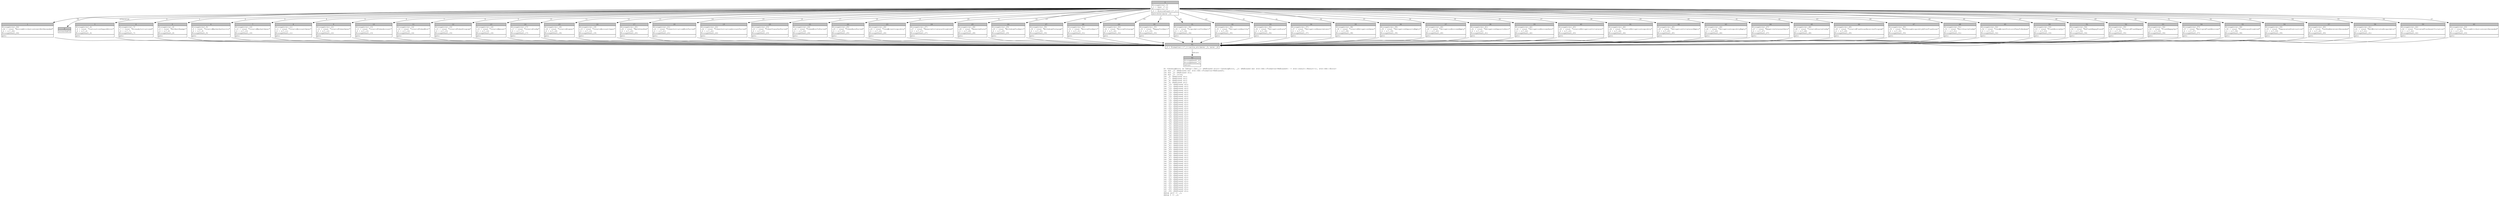 digraph Mir_0_573 {
    graph [fontname="Courier, monospace"];
    node [fontname="Courier, monospace"];
    edge [fontname="Courier, monospace"];
    label=<fn &lt;LendingError as Debug&gt;::fmt(_1: &amp;ReErased error::LendingError, _2: &amp;ReErased mut std::fmt::Formatter&lt;ReErased&gt;) -&gt; std::result::Result&lt;(), std::fmt::Error&gt;<br align="left"/>let mut _3: &amp;ReErased mut std::fmt::Formatter&lt;ReErased&gt;;<br align="left"/>let mut _4: &amp;ReErased str;<br align="left"/>let mut _5: isize;<br align="left"/>let _6: &amp;ReErased str;<br align="left"/>let _7: &amp;ReErased str;<br align="left"/>let _8: &amp;ReErased str;<br align="left"/>let _9: &amp;ReErased str;<br align="left"/>let _10: &amp;ReErased str;<br align="left"/>let _11: &amp;ReErased str;<br align="left"/>let _12: &amp;ReErased str;<br align="left"/>let _13: &amp;ReErased str;<br align="left"/>let _14: &amp;ReErased str;<br align="left"/>let _15: &amp;ReErased str;<br align="left"/>let _16: &amp;ReErased str;<br align="left"/>let _17: &amp;ReErased str;<br align="left"/>let _18: &amp;ReErased str;<br align="left"/>let _19: &amp;ReErased str;<br align="left"/>let _20: &amp;ReErased str;<br align="left"/>let _21: &amp;ReErased str;<br align="left"/>let _22: &amp;ReErased str;<br align="left"/>let _23: &amp;ReErased str;<br align="left"/>let _24: &amp;ReErased str;<br align="left"/>let _25: &amp;ReErased str;<br align="left"/>let _26: &amp;ReErased str;<br align="left"/>let _27: &amp;ReErased str;<br align="left"/>let _28: &amp;ReErased str;<br align="left"/>let _29: &amp;ReErased str;<br align="left"/>let _30: &amp;ReErased str;<br align="left"/>let _31: &amp;ReErased str;<br align="left"/>let _32: &amp;ReErased str;<br align="left"/>let _33: &amp;ReErased str;<br align="left"/>let _34: &amp;ReErased str;<br align="left"/>let _35: &amp;ReErased str;<br align="left"/>let _36: &amp;ReErased str;<br align="left"/>let _37: &amp;ReErased str;<br align="left"/>let _38: &amp;ReErased str;<br align="left"/>let _39: &amp;ReErased str;<br align="left"/>let _40: &amp;ReErased str;<br align="left"/>let _41: &amp;ReErased str;<br align="left"/>let _42: &amp;ReErased str;<br align="left"/>let _43: &amp;ReErased str;<br align="left"/>let _44: &amp;ReErased str;<br align="left"/>let _45: &amp;ReErased str;<br align="left"/>let _46: &amp;ReErased str;<br align="left"/>let _47: &amp;ReErased str;<br align="left"/>let _48: &amp;ReErased str;<br align="left"/>let _49: &amp;ReErased str;<br align="left"/>let _50: &amp;ReErased str;<br align="left"/>let _51: &amp;ReErased str;<br align="left"/>let _52: &amp;ReErased str;<br align="left"/>let _53: &amp;ReErased str;<br align="left"/>let _54: &amp;ReErased str;<br align="left"/>let _55: &amp;ReErased str;<br align="left"/>let _56: &amp;ReErased str;<br align="left"/>let _57: &amp;ReErased str;<br align="left"/>let _58: &amp;ReErased str;<br align="left"/>let _59: &amp;ReErased str;<br align="left"/>let _60: &amp;ReErased str;<br align="left"/>let _61: &amp;ReErased str;<br align="left"/>let _62: &amp;ReErased str;<br align="left"/>let _63: &amp;ReErased str;<br align="left"/>let _64: &amp;ReErased str;<br align="left"/>debug self =&gt; _1;<br align="left"/>debug f =&gt; _2;<br align="left"/>>;
    bb0__0_573 [shape="none", label=<<table border="0" cellborder="1" cellspacing="0"><tr><td bgcolor="gray" align="center" colspan="1">0</td></tr><tr><td align="left" balign="left">StorageLive(_3)<br/>_3 = &amp;mut (*_2)<br/>StorageLive(_4)<br/>_5 = discriminant((*_1))<br/></td></tr><tr><td align="left">switchInt(move _5)</td></tr></table>>];
    bb1__0_573 [shape="none", label=<<table border="0" cellborder="1" cellspacing="0"><tr><td bgcolor="gray" align="center" colspan="1">1</td></tr><tr><td align="left" balign="left">StorageLive(_64)<br/>_64 = const &quot;BorrowAttributionLimitNotExceeded&quot;<br/>_4 = &amp;(*_64)<br/>StorageDead(_64)<br/></td></tr><tr><td align="left">goto</td></tr></table>>];
    bb2__0_573 [shape="none", label=<<table border="0" cellborder="1" cellspacing="0"><tr><td bgcolor="gray" align="center" colspan="1">2</td></tr><tr><td align="left">unreachable</td></tr></table>>];
    bb3__0_573 [shape="none", label=<<table border="0" cellborder="1" cellspacing="0"><tr><td bgcolor="gray" align="center" colspan="1">3</td></tr><tr><td align="left" balign="left">StorageLive(_6)<br/>_6 = const &quot;InstructionUnpackError&quot;<br/>_4 = &amp;(*_6)<br/>StorageDead(_6)<br/></td></tr><tr><td align="left">goto</td></tr></table>>];
    bb4__0_573 [shape="none", label=<<table border="0" cellborder="1" cellspacing="0"><tr><td bgcolor="gray" align="center" colspan="1">4</td></tr><tr><td align="left" balign="left">StorageLive(_7)<br/>_7 = const &quot;AlreadyInitialized&quot;<br/>_4 = &amp;(*_7)<br/>StorageDead(_7)<br/></td></tr><tr><td align="left">goto</td></tr></table>>];
    bb5__0_573 [shape="none", label=<<table border="0" cellborder="1" cellspacing="0"><tr><td bgcolor="gray" align="center" colspan="1">5</td></tr><tr><td align="left" balign="left">StorageLive(_8)<br/>_8 = const &quot;NotRentExempt&quot;<br/>_4 = &amp;(*_8)<br/>StorageDead(_8)<br/></td></tr><tr><td align="left">goto</td></tr></table>>];
    bb6__0_573 [shape="none", label=<<table border="0" cellborder="1" cellspacing="0"><tr><td bgcolor="gray" align="center" colspan="1">6</td></tr><tr><td align="left" balign="left">StorageLive(_9)<br/>_9 = const &quot;InvalidMarketAuthority&quot;<br/>_4 = &amp;(*_9)<br/>StorageDead(_9)<br/></td></tr><tr><td align="left">goto</td></tr></table>>];
    bb7__0_573 [shape="none", label=<<table border="0" cellborder="1" cellspacing="0"><tr><td bgcolor="gray" align="center" colspan="1">7</td></tr><tr><td align="left" balign="left">StorageLive(_10)<br/>_10 = const &quot;InvalidMarketOwner&quot;<br/>_4 = &amp;(*_10)<br/>StorageDead(_10)<br/></td></tr><tr><td align="left">goto</td></tr></table>>];
    bb8__0_573 [shape="none", label=<<table border="0" cellborder="1" cellspacing="0"><tr><td bgcolor="gray" align="center" colspan="1">8</td></tr><tr><td align="left" balign="left">StorageLive(_11)<br/>_11 = const &quot;InvalidAccountOwner&quot;<br/>_4 = &amp;(*_11)<br/>StorageDead(_11)<br/></td></tr><tr><td align="left">goto</td></tr></table>>];
    bb9__0_573 [shape="none", label=<<table border="0" cellborder="1" cellspacing="0"><tr><td bgcolor="gray" align="center" colspan="1">9</td></tr><tr><td align="left" balign="left">StorageLive(_12)<br/>_12 = const &quot;InvalidTokenOwner&quot;<br/>_4 = &amp;(*_12)<br/>StorageDead(_12)<br/></td></tr><tr><td align="left">goto</td></tr></table>>];
    bb10__0_573 [shape="none", label=<<table border="0" cellborder="1" cellspacing="0"><tr><td bgcolor="gray" align="center" colspan="1">10</td></tr><tr><td align="left" balign="left">StorageLive(_13)<br/>_13 = const &quot;InvalidTokenAccount&quot;<br/>_4 = &amp;(*_13)<br/>StorageDead(_13)<br/></td></tr><tr><td align="left">goto</td></tr></table>>];
    bb11__0_573 [shape="none", label=<<table border="0" cellborder="1" cellspacing="0"><tr><td bgcolor="gray" align="center" colspan="1">11</td></tr><tr><td align="left" balign="left">StorageLive(_14)<br/>_14 = const &quot;InvalidTokenMint&quot;<br/>_4 = &amp;(*_14)<br/>StorageDead(_14)<br/></td></tr><tr><td align="left">goto</td></tr></table>>];
    bb12__0_573 [shape="none", label=<<table border="0" cellborder="1" cellspacing="0"><tr><td bgcolor="gray" align="center" colspan="1">12</td></tr><tr><td align="left" balign="left">StorageLive(_15)<br/>_15 = const &quot;InvalidTokenProgram&quot;<br/>_4 = &amp;(*_15)<br/>StorageDead(_15)<br/></td></tr><tr><td align="left">goto</td></tr></table>>];
    bb13__0_573 [shape="none", label=<<table border="0" cellborder="1" cellspacing="0"><tr><td bgcolor="gray" align="center" colspan="1">13</td></tr><tr><td align="left" balign="left">StorageLive(_16)<br/>_16 = const &quot;InvalidAmount&quot;<br/>_4 = &amp;(*_16)<br/>StorageDead(_16)<br/></td></tr><tr><td align="left">goto</td></tr></table>>];
    bb14__0_573 [shape="none", label=<<table border="0" cellborder="1" cellspacing="0"><tr><td bgcolor="gray" align="center" colspan="1">14</td></tr><tr><td align="left" balign="left">StorageLive(_17)<br/>_17 = const &quot;InvalidConfig&quot;<br/>_4 = &amp;(*_17)<br/>StorageDead(_17)<br/></td></tr><tr><td align="left">goto</td></tr></table>>];
    bb15__0_573 [shape="none", label=<<table border="0" cellborder="1" cellspacing="0"><tr><td bgcolor="gray" align="center" colspan="1">15</td></tr><tr><td align="left" balign="left">StorageLive(_18)<br/>_18 = const &quot;InvalidSigner&quot;<br/>_4 = &amp;(*_18)<br/>StorageDead(_18)<br/></td></tr><tr><td align="left">goto</td></tr></table>>];
    bb16__0_573 [shape="none", label=<<table border="0" cellborder="1" cellspacing="0"><tr><td bgcolor="gray" align="center" colspan="1">16</td></tr><tr><td align="left" balign="left">StorageLive(_19)<br/>_19 = const &quot;InvalidAccountInput&quot;<br/>_4 = &amp;(*_19)<br/>StorageDead(_19)<br/></td></tr><tr><td align="left">goto</td></tr></table>>];
    bb17__0_573 [shape="none", label=<<table border="0" cellborder="1" cellspacing="0"><tr><td bgcolor="gray" align="center" colspan="1">17</td></tr><tr><td align="left" balign="left">StorageLive(_20)<br/>_20 = const &quot;MathOverflow&quot;<br/>_4 = &amp;(*_20)<br/>StorageDead(_20)<br/></td></tr><tr><td align="left">goto</td></tr></table>>];
    bb18__0_573 [shape="none", label=<<table border="0" cellborder="1" cellspacing="0"><tr><td bgcolor="gray" align="center" colspan="1">18</td></tr><tr><td align="left" balign="left">StorageLive(_21)<br/>_21 = const &quot;TokenInitializeMintFailed&quot;<br/>_4 = &amp;(*_21)<br/>StorageDead(_21)<br/></td></tr><tr><td align="left">goto</td></tr></table>>];
    bb19__0_573 [shape="none", label=<<table border="0" cellborder="1" cellspacing="0"><tr><td bgcolor="gray" align="center" colspan="1">19</td></tr><tr><td align="left" balign="left">StorageLive(_22)<br/>_22 = const &quot;TokenInitializeAccountFailed&quot;<br/>_4 = &amp;(*_22)<br/>StorageDead(_22)<br/></td></tr><tr><td align="left">goto</td></tr></table>>];
    bb20__0_573 [shape="none", label=<<table border="0" cellborder="1" cellspacing="0"><tr><td bgcolor="gray" align="center" colspan="1">20</td></tr><tr><td align="left" balign="left">StorageLive(_23)<br/>_23 = const &quot;TokenTransferFailed&quot;<br/>_4 = &amp;(*_23)<br/>StorageDead(_23)<br/></td></tr><tr><td align="left">goto</td></tr></table>>];
    bb21__0_573 [shape="none", label=<<table border="0" cellborder="1" cellspacing="0"><tr><td bgcolor="gray" align="center" colspan="1">21</td></tr><tr><td align="left" balign="left">StorageLive(_24)<br/>_24 = const &quot;TokenMintToFailed&quot;<br/>_4 = &amp;(*_24)<br/>StorageDead(_24)<br/></td></tr><tr><td align="left">goto</td></tr></table>>];
    bb22__0_573 [shape="none", label=<<table border="0" cellborder="1" cellspacing="0"><tr><td bgcolor="gray" align="center" colspan="1">22</td></tr><tr><td align="left" balign="left">StorageLive(_25)<br/>_25 = const &quot;TokenBurnFailed&quot;<br/>_4 = &amp;(*_25)<br/>StorageDead(_25)<br/></td></tr><tr><td align="left">goto</td></tr></table>>];
    bb23__0_573 [shape="none", label=<<table border="0" cellborder="1" cellspacing="0"><tr><td bgcolor="gray" align="center" colspan="1">23</td></tr><tr><td align="left" balign="left">StorageLive(_26)<br/>_26 = const &quot;InsufficientLiquidity&quot;<br/>_4 = &amp;(*_26)<br/>StorageDead(_26)<br/></td></tr><tr><td align="left">goto</td></tr></table>>];
    bb24__0_573 [shape="none", label=<<table border="0" cellborder="1" cellspacing="0"><tr><td bgcolor="gray" align="center" colspan="1">24</td></tr><tr><td align="left" balign="left">StorageLive(_27)<br/>_27 = const &quot;ReserveCollateralDisabled&quot;<br/>_4 = &amp;(*_27)<br/>StorageDead(_27)<br/></td></tr><tr><td align="left">goto</td></tr></table>>];
    bb25__0_573 [shape="none", label=<<table border="0" cellborder="1" cellspacing="0"><tr><td bgcolor="gray" align="center" colspan="1">25</td></tr><tr><td align="left" balign="left">StorageLive(_28)<br/>_28 = const &quot;ReserveStale&quot;<br/>_4 = &amp;(*_28)<br/>StorageDead(_28)<br/></td></tr><tr><td align="left">goto</td></tr></table>>];
    bb26__0_573 [shape="none", label=<<table border="0" cellborder="1" cellspacing="0"><tr><td bgcolor="gray" align="center" colspan="1">26</td></tr><tr><td align="left" balign="left">StorageLive(_29)<br/>_29 = const &quot;WithdrawTooSmall&quot;<br/>_4 = &amp;(*_29)<br/>StorageDead(_29)<br/></td></tr><tr><td align="left">goto</td></tr></table>>];
    bb27__0_573 [shape="none", label=<<table border="0" cellborder="1" cellspacing="0"><tr><td bgcolor="gray" align="center" colspan="1">27</td></tr><tr><td align="left" balign="left">StorageLive(_30)<br/>_30 = const &quot;WithdrawTooLarge&quot;<br/>_4 = &amp;(*_30)<br/>StorageDead(_30)<br/></td></tr><tr><td align="left">goto</td></tr></table>>];
    bb28__0_573 [shape="none", label=<<table border="0" cellborder="1" cellspacing="0"><tr><td bgcolor="gray" align="center" colspan="1">28</td></tr><tr><td align="left" balign="left">StorageLive(_31)<br/>_31 = const &quot;BorrowTooSmall&quot;<br/>_4 = &amp;(*_31)<br/>StorageDead(_31)<br/></td></tr><tr><td align="left">goto</td></tr></table>>];
    bb29__0_573 [shape="none", label=<<table border="0" cellborder="1" cellspacing="0"><tr><td bgcolor="gray" align="center" colspan="1">29</td></tr><tr><td align="left" balign="left">StorageLive(_32)<br/>_32 = const &quot;BorrowTooLarge&quot;<br/>_4 = &amp;(*_32)<br/>StorageDead(_32)<br/></td></tr><tr><td align="left">goto</td></tr></table>>];
    bb30__0_573 [shape="none", label=<<table border="0" cellborder="1" cellspacing="0"><tr><td bgcolor="gray" align="center" colspan="1">30</td></tr><tr><td align="left" balign="left">StorageLive(_33)<br/>_33 = const &quot;RepayTooSmall&quot;<br/>_4 = &amp;(*_33)<br/>StorageDead(_33)<br/></td></tr><tr><td align="left">goto</td></tr></table>>];
    bb31__0_573 [shape="none", label=<<table border="0" cellborder="1" cellspacing="0"><tr><td bgcolor="gray" align="center" colspan="1">31</td></tr><tr><td align="left" balign="left">StorageLive(_34)<br/>_34 = const &quot;LiquidationTooSmall&quot;<br/>_4 = &amp;(*_34)<br/>StorageDead(_34)<br/></td></tr><tr><td align="left">goto</td></tr></table>>];
    bb32__0_573 [shape="none", label=<<table border="0" cellborder="1" cellspacing="0"><tr><td bgcolor="gray" align="center" colspan="1">32</td></tr><tr><td align="left" balign="left">StorageLive(_35)<br/>_35 = const &quot;ObligationHealthy&quot;<br/>_4 = &amp;(*_35)<br/>StorageDead(_35)<br/></td></tr><tr><td align="left">goto</td></tr></table>>];
    bb33__0_573 [shape="none", label=<<table border="0" cellborder="1" cellspacing="0"><tr><td bgcolor="gray" align="center" colspan="1">33</td></tr><tr><td align="left" balign="left">StorageLive(_36)<br/>_36 = const &quot;ObligationStale&quot;<br/>_4 = &amp;(*_36)<br/>StorageDead(_36)<br/></td></tr><tr><td align="left">goto</td></tr></table>>];
    bb34__0_573 [shape="none", label=<<table border="0" cellborder="1" cellspacing="0"><tr><td bgcolor="gray" align="center" colspan="1">34</td></tr><tr><td align="left" balign="left">StorageLive(_37)<br/>_37 = const &quot;ObligationReserveLimit&quot;<br/>_4 = &amp;(*_37)<br/>StorageDead(_37)<br/></td></tr><tr><td align="left">goto</td></tr></table>>];
    bb35__0_573 [shape="none", label=<<table border="0" cellborder="1" cellspacing="0"><tr><td bgcolor="gray" align="center" colspan="1">35</td></tr><tr><td align="left" balign="left">StorageLive(_38)<br/>_38 = const &quot;InvalidObligationOwner&quot;<br/>_4 = &amp;(*_38)<br/>StorageDead(_38)<br/></td></tr><tr><td align="left">goto</td></tr></table>>];
    bb36__0_573 [shape="none", label=<<table border="0" cellborder="1" cellspacing="0"><tr><td bgcolor="gray" align="center" colspan="1">36</td></tr><tr><td align="left" balign="left">StorageLive(_39)<br/>_39 = const &quot;ObligationDepositsEmpty&quot;<br/>_4 = &amp;(*_39)<br/>StorageDead(_39)<br/></td></tr><tr><td align="left">goto</td></tr></table>>];
    bb37__0_573 [shape="none", label=<<table border="0" cellborder="1" cellspacing="0"><tr><td bgcolor="gray" align="center" colspan="1">37</td></tr><tr><td align="left" balign="left">StorageLive(_40)<br/>_40 = const &quot;ObligationBorrowsEmpty&quot;<br/>_4 = &amp;(*_40)<br/>StorageDead(_40)<br/></td></tr><tr><td align="left">goto</td></tr></table>>];
    bb38__0_573 [shape="none", label=<<table border="0" cellborder="1" cellspacing="0"><tr><td bgcolor="gray" align="center" colspan="1">38</td></tr><tr><td align="left" balign="left">StorageLive(_41)<br/>_41 = const &quot;ObligationDepositsZero&quot;<br/>_4 = &amp;(*_41)<br/>StorageDead(_41)<br/></td></tr><tr><td align="left">goto</td></tr></table>>];
    bb39__0_573 [shape="none", label=<<table border="0" cellborder="1" cellspacing="0"><tr><td bgcolor="gray" align="center" colspan="1">39</td></tr><tr><td align="left" balign="left">StorageLive(_42)<br/>_42 = const &quot;ObligationBorrowsZero&quot;<br/>_4 = &amp;(*_42)<br/>StorageDead(_42)<br/></td></tr><tr><td align="left">goto</td></tr></table>>];
    bb40__0_573 [shape="none", label=<<table border="0" cellborder="1" cellspacing="0"><tr><td bgcolor="gray" align="center" colspan="1">40</td></tr><tr><td align="left" balign="left">StorageLive(_43)<br/>_43 = const &quot;InvalidObligationCollateral&quot;<br/>_4 = &amp;(*_43)<br/>StorageDead(_43)<br/></td></tr><tr><td align="left">goto</td></tr></table>>];
    bb41__0_573 [shape="none", label=<<table border="0" cellborder="1" cellspacing="0"><tr><td bgcolor="gray" align="center" colspan="1">41</td></tr><tr><td align="left" balign="left">StorageLive(_44)<br/>_44 = const &quot;InvalidObligationLiquidity&quot;<br/>_4 = &amp;(*_44)<br/>StorageDead(_44)<br/></td></tr><tr><td align="left">goto</td></tr></table>>];
    bb42__0_573 [shape="none", label=<<table border="0" cellborder="1" cellspacing="0"><tr><td bgcolor="gray" align="center" colspan="1">42</td></tr><tr><td align="left" balign="left">StorageLive(_45)<br/>_45 = const &quot;ObligationCollateralEmpty&quot;<br/>_4 = &amp;(*_45)<br/>StorageDead(_45)<br/></td></tr><tr><td align="left">goto</td></tr></table>>];
    bb43__0_573 [shape="none", label=<<table border="0" cellborder="1" cellspacing="0"><tr><td bgcolor="gray" align="center" colspan="1">43</td></tr><tr><td align="left" balign="left">StorageLive(_46)<br/>_46 = const &quot;ObligationLiquidityEmpty&quot;<br/>_4 = &amp;(*_46)<br/>StorageDead(_46)<br/></td></tr><tr><td align="left">goto</td></tr></table>>];
    bb44__0_573 [shape="none", label=<<table border="0" cellborder="1" cellspacing="0"><tr><td bgcolor="gray" align="center" colspan="1">44</td></tr><tr><td align="left" balign="left">StorageLive(_47)<br/>_47 = const &quot;NegativeInterestRate&quot;<br/>_4 = &amp;(*_47)<br/>StorageDead(_47)<br/></td></tr><tr><td align="left">goto</td></tr></table>>];
    bb45__0_573 [shape="none", label=<<table border="0" cellborder="1" cellspacing="0"><tr><td bgcolor="gray" align="center" colspan="1">45</td></tr><tr><td align="left" balign="left">StorageLive(_48)<br/>_48 = const &quot;InvalidOracleConfig&quot;<br/>_4 = &amp;(*_48)<br/>StorageDead(_48)<br/></td></tr><tr><td align="left">goto</td></tr></table>>];
    bb46__0_573 [shape="none", label=<<table border="0" cellborder="1" cellspacing="0"><tr><td bgcolor="gray" align="center" colspan="1">46</td></tr><tr><td align="left" balign="left">StorageLive(_49)<br/>_49 = const &quot;InvalidFlashLoanReceiverProgram&quot;<br/>_4 = &amp;(*_49)<br/>StorageDead(_49)<br/></td></tr><tr><td align="left">goto</td></tr></table>>];
    bb47__0_573 [shape="none", label=<<table border="0" cellborder="1" cellspacing="0"><tr><td bgcolor="gray" align="center" colspan="1">47</td></tr><tr><td align="left" balign="left">StorageLive(_50)<br/>_50 = const &quot;NotEnoughLiquidityAfterFlashLoan&quot;<br/>_4 = &amp;(*_50)<br/>StorageDead(_50)<br/></td></tr><tr><td align="left">goto</td></tr></table>>];
    bb48__0_573 [shape="none", label=<<table border="0" cellborder="1" cellspacing="0"><tr><td bgcolor="gray" align="center" colspan="1">48</td></tr><tr><td align="left" balign="left">StorageLive(_51)<br/>_51 = const &quot;NullOracleConfig&quot;<br/>_4 = &amp;(*_51)<br/>StorageDead(_51)<br/></td></tr><tr><td align="left">goto</td></tr></table>>];
    bb49__0_573 [shape="none", label=<<table border="0" cellborder="1" cellspacing="0"><tr><td bgcolor="gray" align="center" colspan="1">49</td></tr><tr><td align="left" balign="left">StorageLive(_52)<br/>_52 = const &quot;InsufficientProtocolFeesToRedeem&quot;<br/>_4 = &amp;(*_52)<br/>StorageDead(_52)<br/></td></tr><tr><td align="left">goto</td></tr></table>>];
    bb50__0_573 [shape="none", label=<<table border="0" cellborder="1" cellspacing="0"><tr><td bgcolor="gray" align="center" colspan="1">50</td></tr><tr><td align="left" balign="left">StorageLive(_53)<br/>_53 = const &quot;FlashBorrowCpi&quot;<br/>_4 = &amp;(*_53)<br/>StorageDead(_53)<br/></td></tr><tr><td align="left">goto</td></tr></table>>];
    bb51__0_573 [shape="none", label=<<table border="0" cellborder="1" cellspacing="0"><tr><td bgcolor="gray" align="center" colspan="1">51</td></tr><tr><td align="left" balign="left">StorageLive(_54)<br/>_54 = const &quot;NoFlashRepayFound&quot;<br/>_4 = &amp;(*_54)<br/>StorageDead(_54)<br/></td></tr><tr><td align="left">goto</td></tr></table>>];
    bb52__0_573 [shape="none", label=<<table border="0" cellborder="1" cellspacing="0"><tr><td bgcolor="gray" align="center" colspan="1">52</td></tr><tr><td align="left" balign="left">StorageLive(_55)<br/>_55 = const &quot;InvalidFlashRepay&quot;<br/>_4 = &amp;(*_55)<br/>StorageDead(_55)<br/></td></tr><tr><td align="left">goto</td></tr></table>>];
    bb53__0_573 [shape="none", label=<<table border="0" cellborder="1" cellspacing="0"><tr><td bgcolor="gray" align="center" colspan="1">53</td></tr><tr><td align="left" balign="left">StorageLive(_56)<br/>_56 = const &quot;FlashRepayCpi&quot;<br/>_4 = &amp;(*_56)<br/>StorageDead(_56)<br/></td></tr><tr><td align="left">goto</td></tr></table>>];
    bb54__0_573 [shape="none", label=<<table border="0" cellborder="1" cellspacing="0"><tr><td bgcolor="gray" align="center" colspan="1">54</td></tr><tr><td align="left" balign="left">StorageLive(_57)<br/>_57 = const &quot;MultipleFlashBorrows&quot;<br/>_4 = &amp;(*_57)<br/>StorageDead(_57)<br/></td></tr><tr><td align="left">goto</td></tr></table>>];
    bb55__0_573 [shape="none", label=<<table border="0" cellborder="1" cellspacing="0"><tr><td bgcolor="gray" align="center" colspan="1">55</td></tr><tr><td align="left" balign="left">StorageLive(_58)<br/>_58 = const &quot;FlashLoansDisabled&quot;<br/>_4 = &amp;(*_58)<br/>StorageDead(_58)<br/></td></tr><tr><td align="left">goto</td></tr></table>>];
    bb56__0_573 [shape="none", label=<<table border="0" cellborder="1" cellspacing="0"><tr><td bgcolor="gray" align="center" colspan="1">56</td></tr><tr><td align="left" balign="left">StorageLive(_59)<br/>_59 = const &quot;DeprecatedInstruction&quot;<br/>_4 = &amp;(*_59)<br/>StorageDead(_59)<br/></td></tr><tr><td align="left">goto</td></tr></table>>];
    bb57__0_573 [shape="none", label=<<table border="0" cellborder="1" cellspacing="0"><tr><td bgcolor="gray" align="center" colspan="1">57</td></tr><tr><td align="left" balign="left">StorageLive(_60)<br/>_60 = const &quot;OutflowRateLimitExceeded&quot;<br/>_4 = &amp;(*_60)<br/>StorageDead(_60)<br/></td></tr><tr><td align="left">goto</td></tr></table>>];
    bb58__0_573 [shape="none", label=<<table border="0" cellborder="1" cellspacing="0"><tr><td bgcolor="gray" align="center" colspan="1">58</td></tr><tr><td align="left" balign="left">StorageLive(_61)<br/>_61 = const &quot;NotWhitelistedLiquidator&quot;<br/>_4 = &amp;(*_61)<br/>StorageDead(_61)<br/></td></tr><tr><td align="left">goto</td></tr></table>>];
    bb59__0_573 [shape="none", label=<<table border="0" cellborder="1" cellspacing="0"><tr><td bgcolor="gray" align="center" colspan="1">59</td></tr><tr><td align="left" balign="left">StorageLive(_62)<br/>_62 = const &quot;IsolatedTierAssetViolation&quot;<br/>_4 = &amp;(*_62)<br/>StorageDead(_62)<br/></td></tr><tr><td align="left">goto</td></tr></table>>];
    bb60__0_573 [shape="none", label=<<table border="0" cellborder="1" cellspacing="0"><tr><td bgcolor="gray" align="center" colspan="1">60</td></tr><tr><td align="left" balign="left">StorageLive(_63)<br/>_63 = const &quot;BorrowAttributionLimitExceeded&quot;<br/>_4 = &amp;(*_63)<br/>StorageDead(_63)<br/></td></tr><tr><td align="left">goto</td></tr></table>>];
    bb61__0_573 [shape="none", label=<<table border="0" cellborder="1" cellspacing="0"><tr><td bgcolor="gray" align="center" colspan="1">61</td></tr><tr><td align="left">_0 = Formatter::&lt;'_&gt;::write_str(move _3, move _4)</td></tr></table>>];
    bb62__0_573 [shape="none", label=<<table border="0" cellborder="1" cellspacing="0"><tr><td bgcolor="gray" align="center" colspan="1">62</td></tr><tr><td align="left" balign="left">StorageDead(_4)<br/>StorageDead(_3)<br/></td></tr><tr><td align="left">return</td></tr></table>>];
    bb0__0_573 -> bb3__0_573 [label="0"];
    bb0__0_573 -> bb4__0_573 [label="1"];
    bb0__0_573 -> bb5__0_573 [label="2"];
    bb0__0_573 -> bb6__0_573 [label="3"];
    bb0__0_573 -> bb7__0_573 [label="4"];
    bb0__0_573 -> bb8__0_573 [label="5"];
    bb0__0_573 -> bb9__0_573 [label="6"];
    bb0__0_573 -> bb10__0_573 [label="7"];
    bb0__0_573 -> bb11__0_573 [label="8"];
    bb0__0_573 -> bb12__0_573 [label="9"];
    bb0__0_573 -> bb13__0_573 [label="10"];
    bb0__0_573 -> bb14__0_573 [label="11"];
    bb0__0_573 -> bb15__0_573 [label="12"];
    bb0__0_573 -> bb16__0_573 [label="13"];
    bb0__0_573 -> bb17__0_573 [label="14"];
    bb0__0_573 -> bb18__0_573 [label="15"];
    bb0__0_573 -> bb19__0_573 [label="16"];
    bb0__0_573 -> bb20__0_573 [label="17"];
    bb0__0_573 -> bb21__0_573 [label="18"];
    bb0__0_573 -> bb22__0_573 [label="19"];
    bb0__0_573 -> bb23__0_573 [label="20"];
    bb0__0_573 -> bb24__0_573 [label="21"];
    bb0__0_573 -> bb25__0_573 [label="22"];
    bb0__0_573 -> bb26__0_573 [label="23"];
    bb0__0_573 -> bb27__0_573 [label="24"];
    bb0__0_573 -> bb28__0_573 [label="25"];
    bb0__0_573 -> bb29__0_573 [label="26"];
    bb0__0_573 -> bb30__0_573 [label="27"];
    bb0__0_573 -> bb31__0_573 [label="28"];
    bb0__0_573 -> bb32__0_573 [label="29"];
    bb0__0_573 -> bb33__0_573 [label="30"];
    bb0__0_573 -> bb34__0_573 [label="31"];
    bb0__0_573 -> bb35__0_573 [label="32"];
    bb0__0_573 -> bb36__0_573 [label="33"];
    bb0__0_573 -> bb37__0_573 [label="34"];
    bb0__0_573 -> bb38__0_573 [label="35"];
    bb0__0_573 -> bb39__0_573 [label="36"];
    bb0__0_573 -> bb40__0_573 [label="37"];
    bb0__0_573 -> bb41__0_573 [label="38"];
    bb0__0_573 -> bb42__0_573 [label="39"];
    bb0__0_573 -> bb43__0_573 [label="40"];
    bb0__0_573 -> bb44__0_573 [label="41"];
    bb0__0_573 -> bb45__0_573 [label="42"];
    bb0__0_573 -> bb46__0_573 [label="43"];
    bb0__0_573 -> bb47__0_573 [label="44"];
    bb0__0_573 -> bb48__0_573 [label="45"];
    bb0__0_573 -> bb49__0_573 [label="46"];
    bb0__0_573 -> bb50__0_573 [label="47"];
    bb0__0_573 -> bb51__0_573 [label="48"];
    bb0__0_573 -> bb52__0_573 [label="49"];
    bb0__0_573 -> bb53__0_573 [label="50"];
    bb0__0_573 -> bb54__0_573 [label="51"];
    bb0__0_573 -> bb55__0_573 [label="52"];
    bb0__0_573 -> bb56__0_573 [label="53"];
    bb0__0_573 -> bb57__0_573 [label="54"];
    bb0__0_573 -> bb58__0_573 [label="55"];
    bb0__0_573 -> bb59__0_573 [label="56"];
    bb0__0_573 -> bb60__0_573 [label="57"];
    bb0__0_573 -> bb1__0_573 [label="58"];
    bb0__0_573 -> bb2__0_573 [label="otherwise"];
    bb1__0_573 -> bb61__0_573 [label=""];
    bb3__0_573 -> bb61__0_573 [label=""];
    bb4__0_573 -> bb61__0_573 [label=""];
    bb5__0_573 -> bb61__0_573 [label=""];
    bb6__0_573 -> bb61__0_573 [label=""];
    bb7__0_573 -> bb61__0_573 [label=""];
    bb8__0_573 -> bb61__0_573 [label=""];
    bb9__0_573 -> bb61__0_573 [label=""];
    bb10__0_573 -> bb61__0_573 [label=""];
    bb11__0_573 -> bb61__0_573 [label=""];
    bb12__0_573 -> bb61__0_573 [label=""];
    bb13__0_573 -> bb61__0_573 [label=""];
    bb14__0_573 -> bb61__0_573 [label=""];
    bb15__0_573 -> bb61__0_573 [label=""];
    bb16__0_573 -> bb61__0_573 [label=""];
    bb17__0_573 -> bb61__0_573 [label=""];
    bb18__0_573 -> bb61__0_573 [label=""];
    bb19__0_573 -> bb61__0_573 [label=""];
    bb20__0_573 -> bb61__0_573 [label=""];
    bb21__0_573 -> bb61__0_573 [label=""];
    bb22__0_573 -> bb61__0_573 [label=""];
    bb23__0_573 -> bb61__0_573 [label=""];
    bb24__0_573 -> bb61__0_573 [label=""];
    bb25__0_573 -> bb61__0_573 [label=""];
    bb26__0_573 -> bb61__0_573 [label=""];
    bb27__0_573 -> bb61__0_573 [label=""];
    bb28__0_573 -> bb61__0_573 [label=""];
    bb29__0_573 -> bb61__0_573 [label=""];
    bb30__0_573 -> bb61__0_573 [label=""];
    bb31__0_573 -> bb61__0_573 [label=""];
    bb32__0_573 -> bb61__0_573 [label=""];
    bb33__0_573 -> bb61__0_573 [label=""];
    bb34__0_573 -> bb61__0_573 [label=""];
    bb35__0_573 -> bb61__0_573 [label=""];
    bb36__0_573 -> bb61__0_573 [label=""];
    bb37__0_573 -> bb61__0_573 [label=""];
    bb38__0_573 -> bb61__0_573 [label=""];
    bb39__0_573 -> bb61__0_573 [label=""];
    bb40__0_573 -> bb61__0_573 [label=""];
    bb41__0_573 -> bb61__0_573 [label=""];
    bb42__0_573 -> bb61__0_573 [label=""];
    bb43__0_573 -> bb61__0_573 [label=""];
    bb44__0_573 -> bb61__0_573 [label=""];
    bb45__0_573 -> bb61__0_573 [label=""];
    bb46__0_573 -> bb61__0_573 [label=""];
    bb47__0_573 -> bb61__0_573 [label=""];
    bb48__0_573 -> bb61__0_573 [label=""];
    bb49__0_573 -> bb61__0_573 [label=""];
    bb50__0_573 -> bb61__0_573 [label=""];
    bb51__0_573 -> bb61__0_573 [label=""];
    bb52__0_573 -> bb61__0_573 [label=""];
    bb53__0_573 -> bb61__0_573 [label=""];
    bb54__0_573 -> bb61__0_573 [label=""];
    bb55__0_573 -> bb61__0_573 [label=""];
    bb56__0_573 -> bb61__0_573 [label=""];
    bb57__0_573 -> bb61__0_573 [label=""];
    bb58__0_573 -> bb61__0_573 [label=""];
    bb59__0_573 -> bb61__0_573 [label=""];
    bb60__0_573 -> bb61__0_573 [label=""];
    bb61__0_573 -> bb62__0_573 [label="return"];
}

